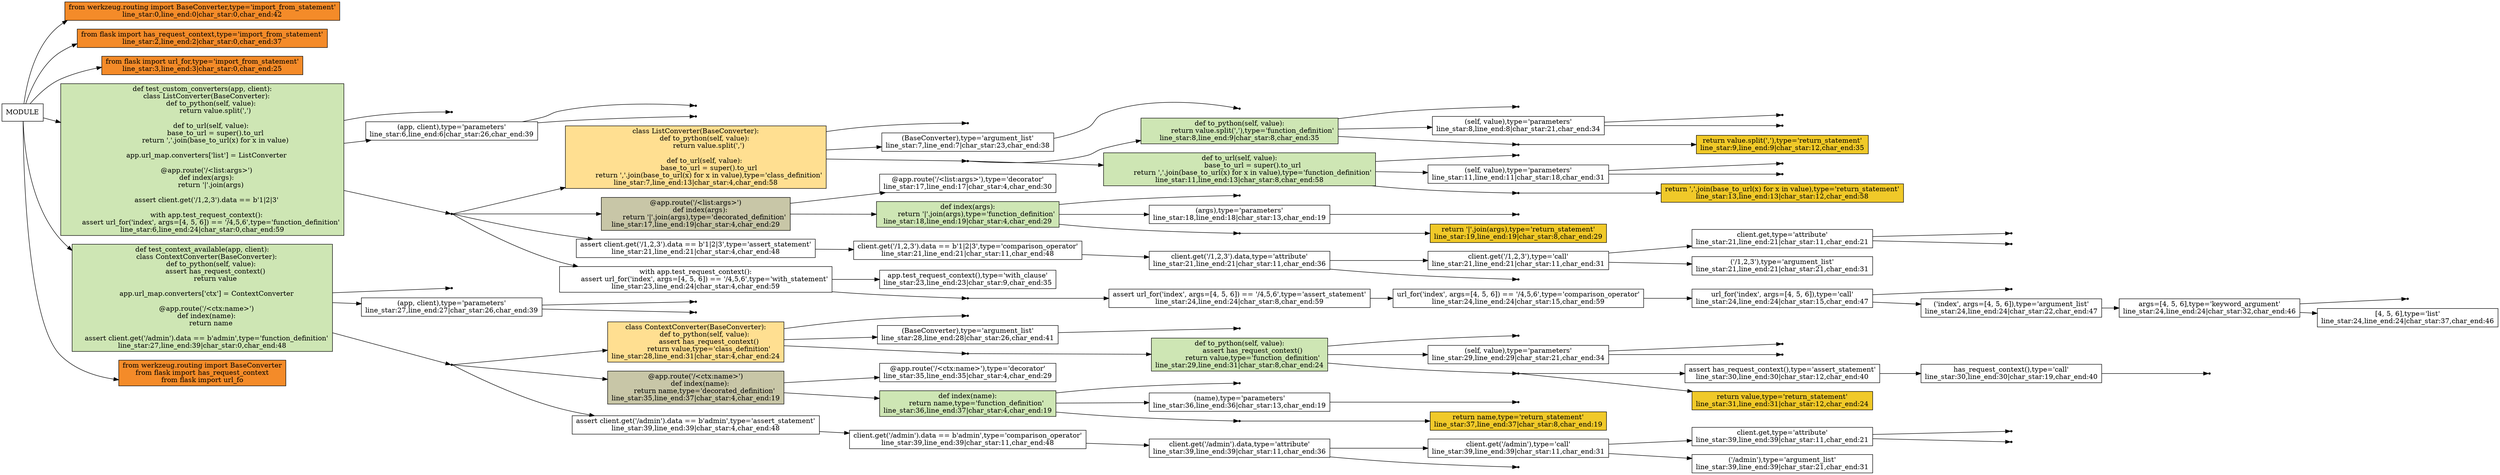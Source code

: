 digraph G{
rankdir="LR";
"MODULE"[shape="box",fillcolor="white",style=filled];
"from werkzeug.routing import BaseConverter,type='import_from_statement'\nline_star:0,line_end:0|char_star:0,char_end:42"[shape="box",fillcolor="#f48b29",style=filled];
"MODULE"->"from werkzeug.routing import BaseConverter,type='import_from_statement'\nline_star:0,line_end:0|char_star:0,char_end:42";
"from flask import has_request_context,type='import_from_statement'\nline_star:2,line_end:2|char_star:0,char_end:37"[shape="box",fillcolor="#f48b29",style=filled];
"MODULE"->"from flask import has_request_context,type='import_from_statement'\nline_star:2,line_end:2|char_star:0,char_end:37";
"from flask import url_for,type='import_from_statement'\nline_star:3,line_end:3|char_star:0,char_end:25"[shape="box",fillcolor="#f48b29",style=filled];
"MODULE"->"from flask import url_for,type='import_from_statement'\nline_star:3,line_end:3|char_star:0,char_end:25";
"def test_custom_converters(app, client):\n    class ListConverter(BaseConverter):\n        def to_python(self, value):\n            return value.split(',')\n\n        def to_url(self, value):\n            base_to_url = super().to_url\n            return ','.join(base_to_url(x) for x in value)\n\n    app.url_map.converters['list'] = ListConverter\n\n    @app.route('/<list:args>')\n    def index(args):\n        return '|'.join(args)\n\n    assert client.get('/1,2,3').data == b'1|2|3'\n\n    with app.test_request_context():\n        assert url_for('index', args=[4, 5, 6]) == '/4,5,6',type='function_definition'\nline_star:6,line_end:24|char_star:0,char_end:59"[shape="box",fillcolor="#cee6b4",style=filled];
"MODULE"->"def test_custom_converters(app, client):\n    class ListConverter(BaseConverter):\n        def to_python(self, value):\n            return value.split(',')\n\n        def to_url(self, value):\n            base_to_url = super().to_url\n            return ','.join(base_to_url(x) for x in value)\n\n    app.url_map.converters['list'] = ListConverter\n\n    @app.route('/<list:args>')\n    def index(args):\n        return '|'.join(args)\n\n    assert client.get('/1,2,3').data == b'1|2|3'\n\n    with app.test_request_context():\n        assert url_for('index', args=[4, 5, 6]) == '/4,5,6',type='function_definition'\nline_star:6,line_end:24|char_star:0,char_end:59";
"test_custom_converters,type='identifier'\nline_star:6,line_end:6|char_star:4,char_end:26"[shape="point",fillcolor="#121013",style=filled];
"def test_custom_converters(app, client):\n    class ListConverter(BaseConverter):\n        def to_python(self, value):\n            return value.split(',')\n\n        def to_url(self, value):\n            base_to_url = super().to_url\n            return ','.join(base_to_url(x) for x in value)\n\n    app.url_map.converters['list'] = ListConverter\n\n    @app.route('/<list:args>')\n    def index(args):\n        return '|'.join(args)\n\n    assert client.get('/1,2,3').data == b'1|2|3'\n\n    with app.test_request_context():\n        assert url_for('index', args=[4, 5, 6]) == '/4,5,6',type='function_definition'\nline_star:6,line_end:24|char_star:0,char_end:59"->"test_custom_converters,type='identifier'\nline_star:6,line_end:6|char_star:4,char_end:26";
"(app, client),type='parameters'\nline_star:6,line_end:6|char_star:26,char_end:39"[shape="box",fillcolor="white",style=filled];
"def test_custom_converters(app, client):\n    class ListConverter(BaseConverter):\n        def to_python(self, value):\n            return value.split(',')\n\n        def to_url(self, value):\n            base_to_url = super().to_url\n            return ','.join(base_to_url(x) for x in value)\n\n    app.url_map.converters['list'] = ListConverter\n\n    @app.route('/<list:args>')\n    def index(args):\n        return '|'.join(args)\n\n    assert client.get('/1,2,3').data == b'1|2|3'\n\n    with app.test_request_context():\n        assert url_for('index', args=[4, 5, 6]) == '/4,5,6',type='function_definition'\nline_star:6,line_end:24|char_star:0,char_end:59"->"(app, client),type='parameters'\nline_star:6,line_end:6|char_star:26,char_end:39";
"app,type='identifier'\nline_star:6,line_end:6|char_star:27,char_end:30"[shape="point",fillcolor="#121013",style=filled];
"(app, client),type='parameters'\nline_star:6,line_end:6|char_star:26,char_end:39"->"app,type='identifier'\nline_star:6,line_end:6|char_star:27,char_end:30";
"client,type='identifier'\nline_star:6,line_end:6|char_star:32,char_end:38"[shape="point",fillcolor="#121013",style=filled];
"(app, client),type='parameters'\nline_star:6,line_end:6|char_star:26,char_end:39"->"client,type='identifier'\nline_star:6,line_end:6|char_star:32,char_end:38";
"type='INFORMATION BLOCK'\nline_star:7,line_end:24|char_star:4,char_end:59"[shape="point",fillcolor="#121013",style=filled];
"def test_custom_converters(app, client):\n    class ListConverter(BaseConverter):\n        def to_python(self, value):\n            return value.split(',')\n\n        def to_url(self, value):\n            base_to_url = super().to_url\n            return ','.join(base_to_url(x) for x in value)\n\n    app.url_map.converters['list'] = ListConverter\n\n    @app.route('/<list:args>')\n    def index(args):\n        return '|'.join(args)\n\n    assert client.get('/1,2,3').data == b'1|2|3'\n\n    with app.test_request_context():\n        assert url_for('index', args=[4, 5, 6]) == '/4,5,6',type='function_definition'\nline_star:6,line_end:24|char_star:0,char_end:59"->"type='INFORMATION BLOCK'\nline_star:7,line_end:24|char_star:4,char_end:59";
"class ListConverter(BaseConverter):\n        def to_python(self, value):\n            return value.split(',')\n\n        def to_url(self, value):\n            base_to_url = super().to_url\n            return ','.join(base_to_url(x) for x in value),type='class_definition'\nline_star:7,line_end:13|char_star:4,char_end:58"[shape="box",fillcolor="#ffdf91",style=filled];
"type='INFORMATION BLOCK'\nline_star:7,line_end:24|char_star:4,char_end:59"->"class ListConverter(BaseConverter):\n        def to_python(self, value):\n            return value.split(',')\n\n        def to_url(self, value):\n            base_to_url = super().to_url\n            return ','.join(base_to_url(x) for x in value),type='class_definition'\nline_star:7,line_end:13|char_star:4,char_end:58";
"ListConverter,type='identifier'\nline_star:7,line_end:7|char_star:10,char_end:23"[shape="point",fillcolor="#121013",style=filled];
"class ListConverter(BaseConverter):\n        def to_python(self, value):\n            return value.split(',')\n\n        def to_url(self, value):\n            base_to_url = super().to_url\n            return ','.join(base_to_url(x) for x in value),type='class_definition'\nline_star:7,line_end:13|char_star:4,char_end:58"->"ListConverter,type='identifier'\nline_star:7,line_end:7|char_star:10,char_end:23";
"(BaseConverter),type='argument_list'\nline_star:7,line_end:7|char_star:23,char_end:38"[shape="box",fillcolor="white",style=filled];
"class ListConverter(BaseConverter):\n        def to_python(self, value):\n            return value.split(',')\n\n        def to_url(self, value):\n            base_to_url = super().to_url\n            return ','.join(base_to_url(x) for x in value),type='class_definition'\nline_star:7,line_end:13|char_star:4,char_end:58"->"(BaseConverter),type='argument_list'\nline_star:7,line_end:7|char_star:23,char_end:38";
"BaseConverter,type='identifier'\nline_star:7,line_end:7|char_star:24,char_end:37"[shape="point",fillcolor="#121013",style=filled];
"(BaseConverter),type='argument_list'\nline_star:7,line_end:7|char_star:23,char_end:38"->"BaseConverter,type='identifier'\nline_star:7,line_end:7|char_star:24,char_end:37";
"type='INFORMATION BLOCK'\nline_star:8,line_end:13|char_star:8,char_end:58"[shape="point",fillcolor="#121013",style=filled];
"class ListConverter(BaseConverter):\n        def to_python(self, value):\n            return value.split(',')\n\n        def to_url(self, value):\n            base_to_url = super().to_url\n            return ','.join(base_to_url(x) for x in value),type='class_definition'\nline_star:7,line_end:13|char_star:4,char_end:58"->"type='INFORMATION BLOCK'\nline_star:8,line_end:13|char_star:8,char_end:58";
"def to_python(self, value):\n            return value.split(','),type='function_definition'\nline_star:8,line_end:9|char_star:8,char_end:35"[shape="box",fillcolor="#cee6b4",style=filled];
"type='INFORMATION BLOCK'\nline_star:8,line_end:13|char_star:8,char_end:58"->"def to_python(self, value):\n            return value.split(','),type='function_definition'\nline_star:8,line_end:9|char_star:8,char_end:35";
"to_python,type='identifier'\nline_star:8,line_end:8|char_star:12,char_end:21"[shape="point",fillcolor="#121013",style=filled];
"def to_python(self, value):\n            return value.split(','),type='function_definition'\nline_star:8,line_end:9|char_star:8,char_end:35"->"to_python,type='identifier'\nline_star:8,line_end:8|char_star:12,char_end:21";
"(self, value),type='parameters'\nline_star:8,line_end:8|char_star:21,char_end:34"[shape="box",fillcolor="white",style=filled];
"def to_python(self, value):\n            return value.split(','),type='function_definition'\nline_star:8,line_end:9|char_star:8,char_end:35"->"(self, value),type='parameters'\nline_star:8,line_end:8|char_star:21,char_end:34";
"self,type='identifier'\nline_star:8,line_end:8|char_star:22,char_end:26"[shape="point",fillcolor="#121013",style=filled];
"(self, value),type='parameters'\nline_star:8,line_end:8|char_star:21,char_end:34"->"self,type='identifier'\nline_star:8,line_end:8|char_star:22,char_end:26";
"value,type='identifier'\nline_star:8,line_end:8|char_star:28,char_end:33"[shape="point",fillcolor="#121013",style=filled];
"(self, value),type='parameters'\nline_star:8,line_end:8|char_star:21,char_end:34"->"value,type='identifier'\nline_star:8,line_end:8|char_star:28,char_end:33";
"type='INFORMATION BLOCK'\nline_star:9,line_end:9|char_star:12,char_end:35"[shape="point",fillcolor="#121013",style=filled];
"def to_python(self, value):\n            return value.split(','),type='function_definition'\nline_star:8,line_end:9|char_star:8,char_end:35"->"type='INFORMATION BLOCK'\nline_star:9,line_end:9|char_star:12,char_end:35";
"return value.split(','),type='return_statement'\nline_star:9,line_end:9|char_star:12,char_end:35"[shape="box",fillcolor="#f0c929",style=filled];
"type='INFORMATION BLOCK'\nline_star:9,line_end:9|char_star:12,char_end:35"->"return value.split(','),type='return_statement'\nline_star:9,line_end:9|char_star:12,char_end:35";
"def to_url(self, value):\n            base_to_url = super().to_url\n            return ','.join(base_to_url(x) for x in value),type='function_definition'\nline_star:11,line_end:13|char_star:8,char_end:58"[shape="box",fillcolor="#cee6b4",style=filled];
"type='INFORMATION BLOCK'\nline_star:8,line_end:13|char_star:8,char_end:58"->"def to_url(self, value):\n            base_to_url = super().to_url\n            return ','.join(base_to_url(x) for x in value),type='function_definition'\nline_star:11,line_end:13|char_star:8,char_end:58";
"to_url,type='identifier'\nline_star:11,line_end:11|char_star:12,char_end:18"[shape="point",fillcolor="#121013",style=filled];
"def to_url(self, value):\n            base_to_url = super().to_url\n            return ','.join(base_to_url(x) for x in value),type='function_definition'\nline_star:11,line_end:13|char_star:8,char_end:58"->"to_url,type='identifier'\nline_star:11,line_end:11|char_star:12,char_end:18";
"(self, value),type='parameters'\nline_star:11,line_end:11|char_star:18,char_end:31"[shape="box",fillcolor="white",style=filled];
"def to_url(self, value):\n            base_to_url = super().to_url\n            return ','.join(base_to_url(x) for x in value),type='function_definition'\nline_star:11,line_end:13|char_star:8,char_end:58"->"(self, value),type='parameters'\nline_star:11,line_end:11|char_star:18,char_end:31";
"self,type='identifier'\nline_star:11,line_end:11|char_star:19,char_end:23"[shape="point",fillcolor="#121013",style=filled];
"(self, value),type='parameters'\nline_star:11,line_end:11|char_star:18,char_end:31"->"self,type='identifier'\nline_star:11,line_end:11|char_star:19,char_end:23";
"value,type='identifier'\nline_star:11,line_end:11|char_star:25,char_end:30"[shape="point",fillcolor="#121013",style=filled];
"(self, value),type='parameters'\nline_star:11,line_end:11|char_star:18,char_end:31"->"value,type='identifier'\nline_star:11,line_end:11|char_star:25,char_end:30";
"type='INFORMATION BLOCK'\nline_star:12,line_end:13|char_star:12,char_end:58"[shape="point",fillcolor="#121013",style=filled];
"def to_url(self, value):\n            base_to_url = super().to_url\n            return ','.join(base_to_url(x) for x in value),type='function_definition'\nline_star:11,line_end:13|char_star:8,char_end:58"->"type='INFORMATION BLOCK'\nline_star:12,line_end:13|char_star:12,char_end:58";
"return ','.join(base_to_url(x) for x in value),type='return_statement'\nline_star:13,line_end:13|char_star:12,char_end:58"[shape="box",fillcolor="#f0c929",style=filled];
"type='INFORMATION BLOCK'\nline_star:12,line_end:13|char_star:12,char_end:58"->"return ','.join(base_to_url(x) for x in value),type='return_statement'\nline_star:13,line_end:13|char_star:12,char_end:58";
"@app.route('/<list:args>')\n    def index(args):\n        return '|'.join(args),type='decorated_definition'\nline_star:17,line_end:19|char_star:4,char_end:29"[shape="box",fillcolor="#c8c6a7",style=filled];
"type='INFORMATION BLOCK'\nline_star:7,line_end:24|char_star:4,char_end:59"->"@app.route('/<list:args>')\n    def index(args):\n        return '|'.join(args),type='decorated_definition'\nline_star:17,line_end:19|char_star:4,char_end:29";
"@app.route('/<list:args>'),type='decorator'\nline_star:17,line_end:17|char_star:4,char_end:30"[shape="box",fillcolor="white",style=filled];
"@app.route('/<list:args>')\n    def index(args):\n        return '|'.join(args),type='decorated_definition'\nline_star:17,line_end:19|char_star:4,char_end:29"->"@app.route('/<list:args>'),type='decorator'\nline_star:17,line_end:17|char_star:4,char_end:30";
"def index(args):\n        return '|'.join(args),type='function_definition'\nline_star:18,line_end:19|char_star:4,char_end:29"[shape="box",fillcolor="#cee6b4",style=filled];
"@app.route('/<list:args>')\n    def index(args):\n        return '|'.join(args),type='decorated_definition'\nline_star:17,line_end:19|char_star:4,char_end:29"->"def index(args):\n        return '|'.join(args),type='function_definition'\nline_star:18,line_end:19|char_star:4,char_end:29";
"index,type='identifier'\nline_star:18,line_end:18|char_star:8,char_end:13"[shape="point",fillcolor="#121013",style=filled];
"def index(args):\n        return '|'.join(args),type='function_definition'\nline_star:18,line_end:19|char_star:4,char_end:29"->"index,type='identifier'\nline_star:18,line_end:18|char_star:8,char_end:13";
"(args),type='parameters'\nline_star:18,line_end:18|char_star:13,char_end:19"[shape="box",fillcolor="white",style=filled];
"def index(args):\n        return '|'.join(args),type='function_definition'\nline_star:18,line_end:19|char_star:4,char_end:29"->"(args),type='parameters'\nline_star:18,line_end:18|char_star:13,char_end:19";
"args,type='identifier'\nline_star:18,line_end:18|char_star:14,char_end:18"[shape="point",fillcolor="#121013",style=filled];
"(args),type='parameters'\nline_star:18,line_end:18|char_star:13,char_end:19"->"args,type='identifier'\nline_star:18,line_end:18|char_star:14,char_end:18";
"type='INFORMATION BLOCK'\nline_star:19,line_end:19|char_star:8,char_end:29"[shape="point",fillcolor="#121013",style=filled];
"def index(args):\n        return '|'.join(args),type='function_definition'\nline_star:18,line_end:19|char_star:4,char_end:29"->"type='INFORMATION BLOCK'\nline_star:19,line_end:19|char_star:8,char_end:29";
"return '|'.join(args),type='return_statement'\nline_star:19,line_end:19|char_star:8,char_end:29"[shape="box",fillcolor="#f0c929",style=filled];
"type='INFORMATION BLOCK'\nline_star:19,line_end:19|char_star:8,char_end:29"->"return '|'.join(args),type='return_statement'\nline_star:19,line_end:19|char_star:8,char_end:29";
"assert client.get('/1,2,3').data == b'1|2|3',type='assert_statement'\nline_star:21,line_end:21|char_star:4,char_end:48"[shape="box",fillcolor="white",style=filled];
"type='INFORMATION BLOCK'\nline_star:7,line_end:24|char_star:4,char_end:59"->"assert client.get('/1,2,3').data == b'1|2|3',type='assert_statement'\nline_star:21,line_end:21|char_star:4,char_end:48";
"client.get('/1,2,3').data == b'1|2|3',type='comparison_operator'\nline_star:21,line_end:21|char_star:11,char_end:48"[shape="box",fillcolor="white",style=filled];
"assert client.get('/1,2,3').data == b'1|2|3',type='assert_statement'\nline_star:21,line_end:21|char_star:4,char_end:48"->"client.get('/1,2,3').data == b'1|2|3',type='comparison_operator'\nline_star:21,line_end:21|char_star:11,char_end:48";
"client.get('/1,2,3').data,type='attribute'\nline_star:21,line_end:21|char_star:11,char_end:36"[shape="box",fillcolor="white",style=filled];
"client.get('/1,2,3').data == b'1|2|3',type='comparison_operator'\nline_star:21,line_end:21|char_star:11,char_end:48"->"client.get('/1,2,3').data,type='attribute'\nline_star:21,line_end:21|char_star:11,char_end:36";
"client.get('/1,2,3'),type='call'\nline_star:21,line_end:21|char_star:11,char_end:31"[shape="box",fillcolor="white",style=filled];
"client.get('/1,2,3').data,type='attribute'\nline_star:21,line_end:21|char_star:11,char_end:36"->"client.get('/1,2,3'),type='call'\nline_star:21,line_end:21|char_star:11,char_end:31";
"client.get,type='attribute'\nline_star:21,line_end:21|char_star:11,char_end:21"[shape="box",fillcolor="white",style=filled];
"client.get('/1,2,3'),type='call'\nline_star:21,line_end:21|char_star:11,char_end:31"->"client.get,type='attribute'\nline_star:21,line_end:21|char_star:11,char_end:21";
"client,type='identifier'\nline_star:21,line_end:21|char_star:11,char_end:17"[shape="point",fillcolor="#121013",style=filled];
"client.get,type='attribute'\nline_star:21,line_end:21|char_star:11,char_end:21"->"client,type='identifier'\nline_star:21,line_end:21|char_star:11,char_end:17";
"get,type='identifier'\nline_star:21,line_end:21|char_star:18,char_end:21"[shape="point",fillcolor="#121013",style=filled];
"client.get,type='attribute'\nline_star:21,line_end:21|char_star:11,char_end:21"->"get,type='identifier'\nline_star:21,line_end:21|char_star:18,char_end:21";
"('/1,2,3'),type='argument_list'\nline_star:21,line_end:21|char_star:21,char_end:31"[shape="box",fillcolor="white",style=filled];
"client.get('/1,2,3'),type='call'\nline_star:21,line_end:21|char_star:11,char_end:31"->"('/1,2,3'),type='argument_list'\nline_star:21,line_end:21|char_star:21,char_end:31";
"data,type='identifier'\nline_star:21,line_end:21|char_star:32,char_end:36"[shape="point",fillcolor="#121013",style=filled];
"client.get('/1,2,3').data,type='attribute'\nline_star:21,line_end:21|char_star:11,char_end:36"->"data,type='identifier'\nline_star:21,line_end:21|char_star:32,char_end:36";
"with app.test_request_context():\n        assert url_for('index', args=[4, 5, 6]) == '/4,5,6',type='with_statement'\nline_star:23,line_end:24|char_star:4,char_end:59"[shape="box",fillcolor="white",style=filled];
"type='INFORMATION BLOCK'\nline_star:7,line_end:24|char_star:4,char_end:59"->"with app.test_request_context():\n        assert url_for('index', args=[4, 5, 6]) == '/4,5,6',type='with_statement'\nline_star:23,line_end:24|char_star:4,char_end:59";
"app.test_request_context(),type='with_clause'\nline_star:23,line_end:23|char_star:9,char_end:35"[shape="box",fillcolor="white",style=filled];
"with app.test_request_context():\n        assert url_for('index', args=[4, 5, 6]) == '/4,5,6',type='with_statement'\nline_star:23,line_end:24|char_star:4,char_end:59"->"app.test_request_context(),type='with_clause'\nline_star:23,line_end:23|char_star:9,char_end:35";
"type='INFORMATION BLOCK'\nline_star:24,line_end:24|char_star:8,char_end:59"[shape="point",fillcolor="#121013",style=filled];
"with app.test_request_context():\n        assert url_for('index', args=[4, 5, 6]) == '/4,5,6',type='with_statement'\nline_star:23,line_end:24|char_star:4,char_end:59"->"type='INFORMATION BLOCK'\nline_star:24,line_end:24|char_star:8,char_end:59";
"assert url_for('index', args=[4, 5, 6]) == '/4,5,6',type='assert_statement'\nline_star:24,line_end:24|char_star:8,char_end:59"[shape="box",fillcolor="white",style=filled];
"type='INFORMATION BLOCK'\nline_star:24,line_end:24|char_star:8,char_end:59"->"assert url_for('index', args=[4, 5, 6]) == '/4,5,6',type='assert_statement'\nline_star:24,line_end:24|char_star:8,char_end:59";
"url_for('index', args=[4, 5, 6]) == '/4,5,6',type='comparison_operator'\nline_star:24,line_end:24|char_star:15,char_end:59"[shape="box",fillcolor="white",style=filled];
"assert url_for('index', args=[4, 5, 6]) == '/4,5,6',type='assert_statement'\nline_star:24,line_end:24|char_star:8,char_end:59"->"url_for('index', args=[4, 5, 6]) == '/4,5,6',type='comparison_operator'\nline_star:24,line_end:24|char_star:15,char_end:59";
"url_for('index', args=[4, 5, 6]),type='call'\nline_star:24,line_end:24|char_star:15,char_end:47"[shape="box",fillcolor="white",style=filled];
"url_for('index', args=[4, 5, 6]) == '/4,5,6',type='comparison_operator'\nline_star:24,line_end:24|char_star:15,char_end:59"->"url_for('index', args=[4, 5, 6]),type='call'\nline_star:24,line_end:24|char_star:15,char_end:47";
"url_for,type='identifier'\nline_star:24,line_end:24|char_star:15,char_end:22"[shape="point",fillcolor="#121013",style=filled];
"url_for('index', args=[4, 5, 6]),type='call'\nline_star:24,line_end:24|char_star:15,char_end:47"->"url_for,type='identifier'\nline_star:24,line_end:24|char_star:15,char_end:22";
"('index', args=[4, 5, 6]),type='argument_list'\nline_star:24,line_end:24|char_star:22,char_end:47"[shape="box",fillcolor="white",style=filled];
"url_for('index', args=[4, 5, 6]),type='call'\nline_star:24,line_end:24|char_star:15,char_end:47"->"('index', args=[4, 5, 6]),type='argument_list'\nline_star:24,line_end:24|char_star:22,char_end:47";
"args=[4, 5, 6],type='keyword_argument'\nline_star:24,line_end:24|char_star:32,char_end:46"[shape="box",fillcolor="white",style=filled];
"('index', args=[4, 5, 6]),type='argument_list'\nline_star:24,line_end:24|char_star:22,char_end:47"->"args=[4, 5, 6],type='keyword_argument'\nline_star:24,line_end:24|char_star:32,char_end:46";
"args,type='identifier'\nline_star:24,line_end:24|char_star:32,char_end:36"[shape="point",fillcolor="#121013",style=filled];
"args=[4, 5, 6],type='keyword_argument'\nline_star:24,line_end:24|char_star:32,char_end:46"->"args,type='identifier'\nline_star:24,line_end:24|char_star:32,char_end:36";
"[4, 5, 6],type='list'\nline_star:24,line_end:24|char_star:37,char_end:46"[shape="box",fillcolor="white",style=filled];
"args=[4, 5, 6],type='keyword_argument'\nline_star:24,line_end:24|char_star:32,char_end:46"->"[4, 5, 6],type='list'\nline_star:24,line_end:24|char_star:37,char_end:46";
"def test_context_available(app, client):\n    class ContextConverter(BaseConverter):\n        def to_python(self, value):\n            assert has_request_context()\n            return value\n\n    app.url_map.converters['ctx'] = ContextConverter\n\n    @app.route('/<ctx:name>')\n    def index(name):\n        return name\n\n    assert client.get('/admin').data == b'admin',type='function_definition'\nline_star:27,line_end:39|char_star:0,char_end:48"[shape="box",fillcolor="#cee6b4",style=filled];
"MODULE"->"def test_context_available(app, client):\n    class ContextConverter(BaseConverter):\n        def to_python(self, value):\n            assert has_request_context()\n            return value\n\n    app.url_map.converters['ctx'] = ContextConverter\n\n    @app.route('/<ctx:name>')\n    def index(name):\n        return name\n\n    assert client.get('/admin').data == b'admin',type='function_definition'\nline_star:27,line_end:39|char_star:0,char_end:48";
"test_context_available,type='identifier'\nline_star:27,line_end:27|char_star:4,char_end:26"[shape="point",fillcolor="#121013",style=filled];
"def test_context_available(app, client):\n    class ContextConverter(BaseConverter):\n        def to_python(self, value):\n            assert has_request_context()\n            return value\n\n    app.url_map.converters['ctx'] = ContextConverter\n\n    @app.route('/<ctx:name>')\n    def index(name):\n        return name\n\n    assert client.get('/admin').data == b'admin',type='function_definition'\nline_star:27,line_end:39|char_star:0,char_end:48"->"test_context_available,type='identifier'\nline_star:27,line_end:27|char_star:4,char_end:26";
"(app, client),type='parameters'\nline_star:27,line_end:27|char_star:26,char_end:39"[shape="box",fillcolor="white",style=filled];
"def test_context_available(app, client):\n    class ContextConverter(BaseConverter):\n        def to_python(self, value):\n            assert has_request_context()\n            return value\n\n    app.url_map.converters['ctx'] = ContextConverter\n\n    @app.route('/<ctx:name>')\n    def index(name):\n        return name\n\n    assert client.get('/admin').data == b'admin',type='function_definition'\nline_star:27,line_end:39|char_star:0,char_end:48"->"(app, client),type='parameters'\nline_star:27,line_end:27|char_star:26,char_end:39";
"app,type='identifier'\nline_star:27,line_end:27|char_star:27,char_end:30"[shape="point",fillcolor="#121013",style=filled];
"(app, client),type='parameters'\nline_star:27,line_end:27|char_star:26,char_end:39"->"app,type='identifier'\nline_star:27,line_end:27|char_star:27,char_end:30";
"client,type='identifier'\nline_star:27,line_end:27|char_star:32,char_end:38"[shape="point",fillcolor="#121013",style=filled];
"(app, client),type='parameters'\nline_star:27,line_end:27|char_star:26,char_end:39"->"client,type='identifier'\nline_star:27,line_end:27|char_star:32,char_end:38";
"type='INFORMATION BLOCK'\nline_star:28,line_end:39|char_star:4,char_end:48"[shape="point",fillcolor="#121013",style=filled];
"def test_context_available(app, client):\n    class ContextConverter(BaseConverter):\n        def to_python(self, value):\n            assert has_request_context()\n            return value\n\n    app.url_map.converters['ctx'] = ContextConverter\n\n    @app.route('/<ctx:name>')\n    def index(name):\n        return name\n\n    assert client.get('/admin').data == b'admin',type='function_definition'\nline_star:27,line_end:39|char_star:0,char_end:48"->"type='INFORMATION BLOCK'\nline_star:28,line_end:39|char_star:4,char_end:48";
"class ContextConverter(BaseConverter):\n        def to_python(self, value):\n            assert has_request_context()\n            return value,type='class_definition'\nline_star:28,line_end:31|char_star:4,char_end:24"[shape="box",fillcolor="#ffdf91",style=filled];
"type='INFORMATION BLOCK'\nline_star:28,line_end:39|char_star:4,char_end:48"->"class ContextConverter(BaseConverter):\n        def to_python(self, value):\n            assert has_request_context()\n            return value,type='class_definition'\nline_star:28,line_end:31|char_star:4,char_end:24";
"ContextConverter,type='identifier'\nline_star:28,line_end:28|char_star:10,char_end:26"[shape="point",fillcolor="#121013",style=filled];
"class ContextConverter(BaseConverter):\n        def to_python(self, value):\n            assert has_request_context()\n            return value,type='class_definition'\nline_star:28,line_end:31|char_star:4,char_end:24"->"ContextConverter,type='identifier'\nline_star:28,line_end:28|char_star:10,char_end:26";
"(BaseConverter),type='argument_list'\nline_star:28,line_end:28|char_star:26,char_end:41"[shape="box",fillcolor="white",style=filled];
"class ContextConverter(BaseConverter):\n        def to_python(self, value):\n            assert has_request_context()\n            return value,type='class_definition'\nline_star:28,line_end:31|char_star:4,char_end:24"->"(BaseConverter),type='argument_list'\nline_star:28,line_end:28|char_star:26,char_end:41";
"BaseConverter,type='identifier'\nline_star:28,line_end:28|char_star:27,char_end:40"[shape="point",fillcolor="#121013",style=filled];
"(BaseConverter),type='argument_list'\nline_star:28,line_end:28|char_star:26,char_end:41"->"BaseConverter,type='identifier'\nline_star:28,line_end:28|char_star:27,char_end:40";
"type='INFORMATION BLOCK'\nline_star:29,line_end:31|char_star:8,char_end:24"[shape="point",fillcolor="#121013",style=filled];
"class ContextConverter(BaseConverter):\n        def to_python(self, value):\n            assert has_request_context()\n            return value,type='class_definition'\nline_star:28,line_end:31|char_star:4,char_end:24"->"type='INFORMATION BLOCK'\nline_star:29,line_end:31|char_star:8,char_end:24";
"def to_python(self, value):\n            assert has_request_context()\n            return value,type='function_definition'\nline_star:29,line_end:31|char_star:8,char_end:24"[shape="box",fillcolor="#cee6b4",style=filled];
"type='INFORMATION BLOCK'\nline_star:29,line_end:31|char_star:8,char_end:24"->"def to_python(self, value):\n            assert has_request_context()\n            return value,type='function_definition'\nline_star:29,line_end:31|char_star:8,char_end:24";
"to_python,type='identifier'\nline_star:29,line_end:29|char_star:12,char_end:21"[shape="point",fillcolor="#121013",style=filled];
"def to_python(self, value):\n            assert has_request_context()\n            return value,type='function_definition'\nline_star:29,line_end:31|char_star:8,char_end:24"->"to_python,type='identifier'\nline_star:29,line_end:29|char_star:12,char_end:21";
"(self, value),type='parameters'\nline_star:29,line_end:29|char_star:21,char_end:34"[shape="box",fillcolor="white",style=filled];
"def to_python(self, value):\n            assert has_request_context()\n            return value,type='function_definition'\nline_star:29,line_end:31|char_star:8,char_end:24"->"(self, value),type='parameters'\nline_star:29,line_end:29|char_star:21,char_end:34";
"self,type='identifier'\nline_star:29,line_end:29|char_star:22,char_end:26"[shape="point",fillcolor="#121013",style=filled];
"(self, value),type='parameters'\nline_star:29,line_end:29|char_star:21,char_end:34"->"self,type='identifier'\nline_star:29,line_end:29|char_star:22,char_end:26";
"value,type='identifier'\nline_star:29,line_end:29|char_star:28,char_end:33"[shape="point",fillcolor="#121013",style=filled];
"(self, value),type='parameters'\nline_star:29,line_end:29|char_star:21,char_end:34"->"value,type='identifier'\nline_star:29,line_end:29|char_star:28,char_end:33";
"type='INFORMATION BLOCK'\nline_star:30,line_end:31|char_star:12,char_end:24"[shape="point",fillcolor="#121013",style=filled];
"def to_python(self, value):\n            assert has_request_context()\n            return value,type='function_definition'\nline_star:29,line_end:31|char_star:8,char_end:24"->"type='INFORMATION BLOCK'\nline_star:30,line_end:31|char_star:12,char_end:24";
"assert has_request_context(),type='assert_statement'\nline_star:30,line_end:30|char_star:12,char_end:40"[shape="box",fillcolor="white",style=filled];
"type='INFORMATION BLOCK'\nline_star:30,line_end:31|char_star:12,char_end:24"->"assert has_request_context(),type='assert_statement'\nline_star:30,line_end:30|char_star:12,char_end:40";
"has_request_context(),type='call'\nline_star:30,line_end:30|char_star:19,char_end:40"[shape="box",fillcolor="white",style=filled];
"assert has_request_context(),type='assert_statement'\nline_star:30,line_end:30|char_star:12,char_end:40"->"has_request_context(),type='call'\nline_star:30,line_end:30|char_star:19,char_end:40";
"has_request_context,type='identifier'\nline_star:30,line_end:30|char_star:19,char_end:38"[shape="point",fillcolor="#121013",style=filled];
"has_request_context(),type='call'\nline_star:30,line_end:30|char_star:19,char_end:40"->"has_request_context,type='identifier'\nline_star:30,line_end:30|char_star:19,char_end:38";
"return value,type='return_statement'\nline_star:31,line_end:31|char_star:12,char_end:24"[shape="box",fillcolor="#f0c929",style=filled];
"type='INFORMATION BLOCK'\nline_star:30,line_end:31|char_star:12,char_end:24"->"return value,type='return_statement'\nline_star:31,line_end:31|char_star:12,char_end:24";
"@app.route('/<ctx:name>')\n    def index(name):\n        return name,type='decorated_definition'\nline_star:35,line_end:37|char_star:4,char_end:19"[shape="box",fillcolor="#c8c6a7",style=filled];
"type='INFORMATION BLOCK'\nline_star:28,line_end:39|char_star:4,char_end:48"->"@app.route('/<ctx:name>')\n    def index(name):\n        return name,type='decorated_definition'\nline_star:35,line_end:37|char_star:4,char_end:19";
"@app.route('/<ctx:name>'),type='decorator'\nline_star:35,line_end:35|char_star:4,char_end:29"[shape="box",fillcolor="white",style=filled];
"@app.route('/<ctx:name>')\n    def index(name):\n        return name,type='decorated_definition'\nline_star:35,line_end:37|char_star:4,char_end:19"->"@app.route('/<ctx:name>'),type='decorator'\nline_star:35,line_end:35|char_star:4,char_end:29";
"def index(name):\n        return name,type='function_definition'\nline_star:36,line_end:37|char_star:4,char_end:19"[shape="box",fillcolor="#cee6b4",style=filled];
"@app.route('/<ctx:name>')\n    def index(name):\n        return name,type='decorated_definition'\nline_star:35,line_end:37|char_star:4,char_end:19"->"def index(name):\n        return name,type='function_definition'\nline_star:36,line_end:37|char_star:4,char_end:19";
"index,type='identifier'\nline_star:36,line_end:36|char_star:8,char_end:13"[shape="point",fillcolor="#121013",style=filled];
"def index(name):\n        return name,type='function_definition'\nline_star:36,line_end:37|char_star:4,char_end:19"->"index,type='identifier'\nline_star:36,line_end:36|char_star:8,char_end:13";
"(name),type='parameters'\nline_star:36,line_end:36|char_star:13,char_end:19"[shape="box",fillcolor="white",style=filled];
"def index(name):\n        return name,type='function_definition'\nline_star:36,line_end:37|char_star:4,char_end:19"->"(name),type='parameters'\nline_star:36,line_end:36|char_star:13,char_end:19";
"name,type='identifier'\nline_star:36,line_end:36|char_star:14,char_end:18"[shape="point",fillcolor="#121013",style=filled];
"(name),type='parameters'\nline_star:36,line_end:36|char_star:13,char_end:19"->"name,type='identifier'\nline_star:36,line_end:36|char_star:14,char_end:18";
"type='INFORMATION BLOCK'\nline_star:37,line_end:37|char_star:8,char_end:19"[shape="point",fillcolor="#121013",style=filled];
"def index(name):\n        return name,type='function_definition'\nline_star:36,line_end:37|char_star:4,char_end:19"->"type='INFORMATION BLOCK'\nline_star:37,line_end:37|char_star:8,char_end:19";
"return name,type='return_statement'\nline_star:37,line_end:37|char_star:8,char_end:19"[shape="box",fillcolor="#f0c929",style=filled];
"type='INFORMATION BLOCK'\nline_star:37,line_end:37|char_star:8,char_end:19"->"return name,type='return_statement'\nline_star:37,line_end:37|char_star:8,char_end:19";
"assert client.get('/admin').data == b'admin',type='assert_statement'\nline_star:39,line_end:39|char_star:4,char_end:48"[shape="box",fillcolor="white",style=filled];
"type='INFORMATION BLOCK'\nline_star:28,line_end:39|char_star:4,char_end:48"->"assert client.get('/admin').data == b'admin',type='assert_statement'\nline_star:39,line_end:39|char_star:4,char_end:48";
"client.get('/admin').data == b'admin',type='comparison_operator'\nline_star:39,line_end:39|char_star:11,char_end:48"[shape="box",fillcolor="white",style=filled];
"assert client.get('/admin').data == b'admin',type='assert_statement'\nline_star:39,line_end:39|char_star:4,char_end:48"->"client.get('/admin').data == b'admin',type='comparison_operator'\nline_star:39,line_end:39|char_star:11,char_end:48";
"client.get('/admin').data,type='attribute'\nline_star:39,line_end:39|char_star:11,char_end:36"[shape="box",fillcolor="white",style=filled];
"client.get('/admin').data == b'admin',type='comparison_operator'\nline_star:39,line_end:39|char_star:11,char_end:48"->"client.get('/admin').data,type='attribute'\nline_star:39,line_end:39|char_star:11,char_end:36";
"client.get('/admin'),type='call'\nline_star:39,line_end:39|char_star:11,char_end:31"[shape="box",fillcolor="white",style=filled];
"client.get('/admin').data,type='attribute'\nline_star:39,line_end:39|char_star:11,char_end:36"->"client.get('/admin'),type='call'\nline_star:39,line_end:39|char_star:11,char_end:31";
"client.get,type='attribute'\nline_star:39,line_end:39|char_star:11,char_end:21"[shape="box",fillcolor="white",style=filled];
"client.get('/admin'),type='call'\nline_star:39,line_end:39|char_star:11,char_end:31"->"client.get,type='attribute'\nline_star:39,line_end:39|char_star:11,char_end:21";
"client,type='identifier'\nline_star:39,line_end:39|char_star:11,char_end:17"[shape="point",fillcolor="#121013",style=filled];
"client.get,type='attribute'\nline_star:39,line_end:39|char_star:11,char_end:21"->"client,type='identifier'\nline_star:39,line_end:39|char_star:11,char_end:17";
"get,type='identifier'\nline_star:39,line_end:39|char_star:18,char_end:21"[shape="point",fillcolor="#121013",style=filled];
"client.get,type='attribute'\nline_star:39,line_end:39|char_star:11,char_end:21"->"get,type='identifier'\nline_star:39,line_end:39|char_star:18,char_end:21";
"('/admin'),type='argument_list'\nline_star:39,line_end:39|char_star:21,char_end:31"[shape="box",fillcolor="white",style=filled];
"client.get('/admin'),type='call'\nline_star:39,line_end:39|char_star:11,char_end:31"->"('/admin'),type='argument_list'\nline_star:39,line_end:39|char_star:21,char_end:31";
"data,type='identifier'\nline_star:39,line_end:39|char_star:32,char_end:36"[shape="point",fillcolor="#121013",style=filled];
"client.get('/admin').data,type='attribute'\nline_star:39,line_end:39|char_star:11,char_end:36"->"data,type='identifier'\nline_star:39,line_end:39|char_star:32,char_end:36";
"from werkzeug.routing import BaseConverter\nfrom flask import has_request_context\nfrom flask import url_fo"[shape="box",fillcolor="#f48b29",style=filled];
"MODULE"->"from werkzeug.routing import BaseConverter\nfrom flask import has_request_context\nfrom flask import url_fo"
}
